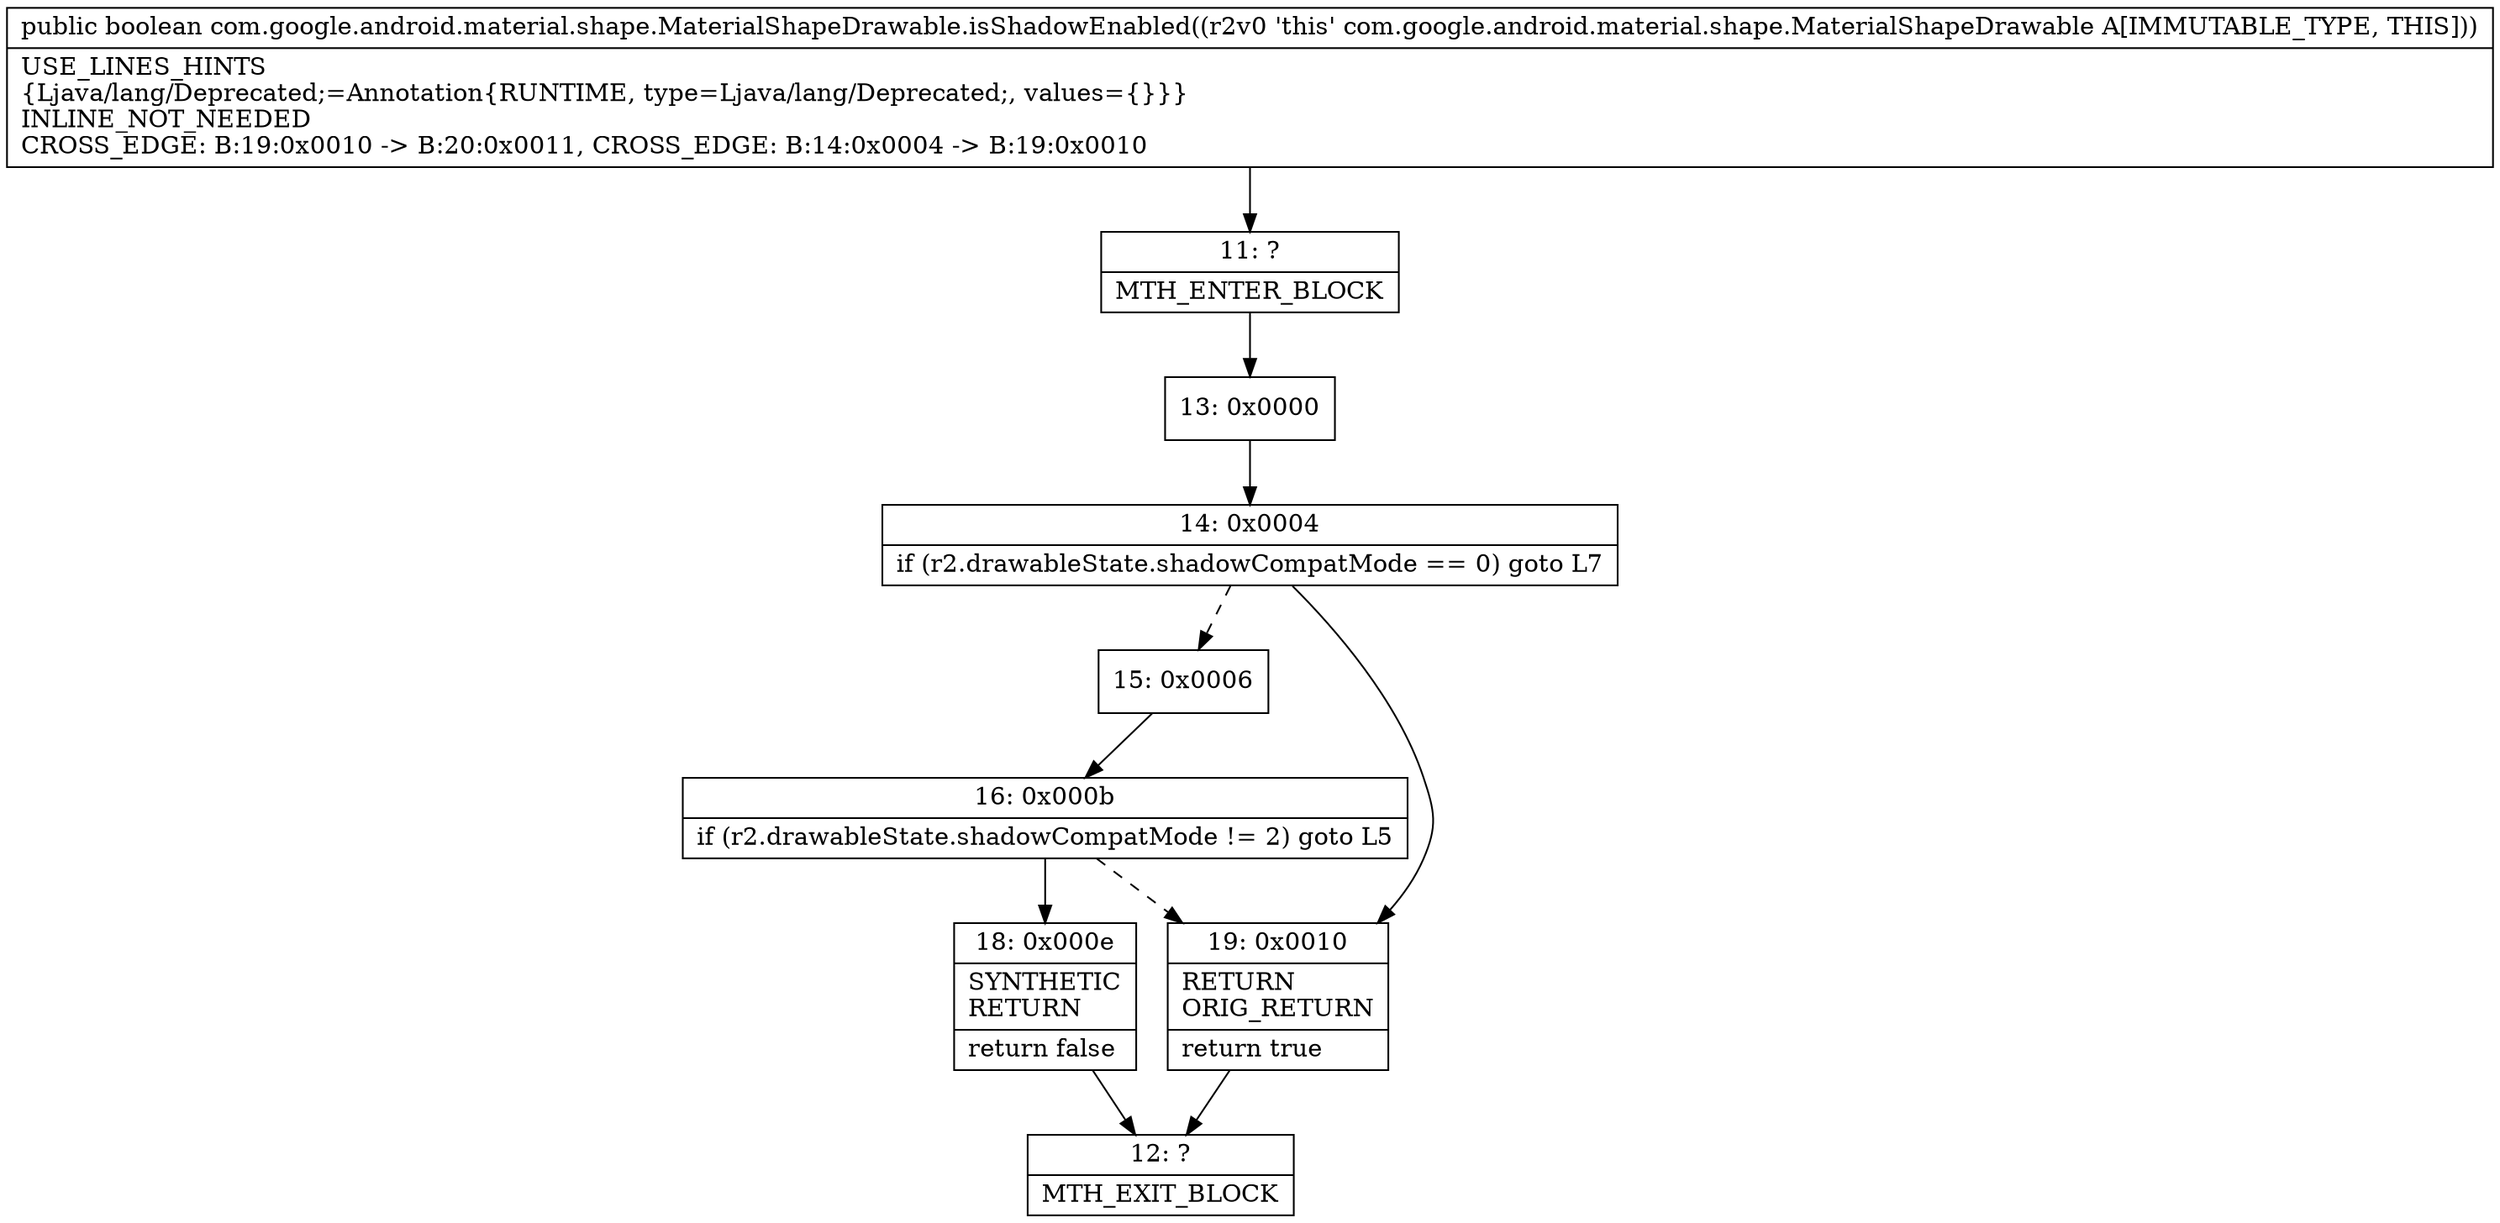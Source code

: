 digraph "CFG forcom.google.android.material.shape.MaterialShapeDrawable.isShadowEnabled()Z" {
Node_11 [shape=record,label="{11\:\ ?|MTH_ENTER_BLOCK\l}"];
Node_13 [shape=record,label="{13\:\ 0x0000}"];
Node_14 [shape=record,label="{14\:\ 0x0004|if (r2.drawableState.shadowCompatMode == 0) goto L7\l}"];
Node_15 [shape=record,label="{15\:\ 0x0006}"];
Node_16 [shape=record,label="{16\:\ 0x000b|if (r2.drawableState.shadowCompatMode != 2) goto L5\l}"];
Node_18 [shape=record,label="{18\:\ 0x000e|SYNTHETIC\lRETURN\l|return false\l}"];
Node_12 [shape=record,label="{12\:\ ?|MTH_EXIT_BLOCK\l}"];
Node_19 [shape=record,label="{19\:\ 0x0010|RETURN\lORIG_RETURN\l|return true\l}"];
MethodNode[shape=record,label="{public boolean com.google.android.material.shape.MaterialShapeDrawable.isShadowEnabled((r2v0 'this' com.google.android.material.shape.MaterialShapeDrawable A[IMMUTABLE_TYPE, THIS]))  | USE_LINES_HINTS\l\{Ljava\/lang\/Deprecated;=Annotation\{RUNTIME, type=Ljava\/lang\/Deprecated;, values=\{\}\}\}\lINLINE_NOT_NEEDED\lCROSS_EDGE: B:19:0x0010 \-\> B:20:0x0011, CROSS_EDGE: B:14:0x0004 \-\> B:19:0x0010\l}"];
MethodNode -> Node_11;Node_11 -> Node_13;
Node_13 -> Node_14;
Node_14 -> Node_15[style=dashed];
Node_14 -> Node_19;
Node_15 -> Node_16;
Node_16 -> Node_18;
Node_16 -> Node_19[style=dashed];
Node_18 -> Node_12;
Node_19 -> Node_12;
}

